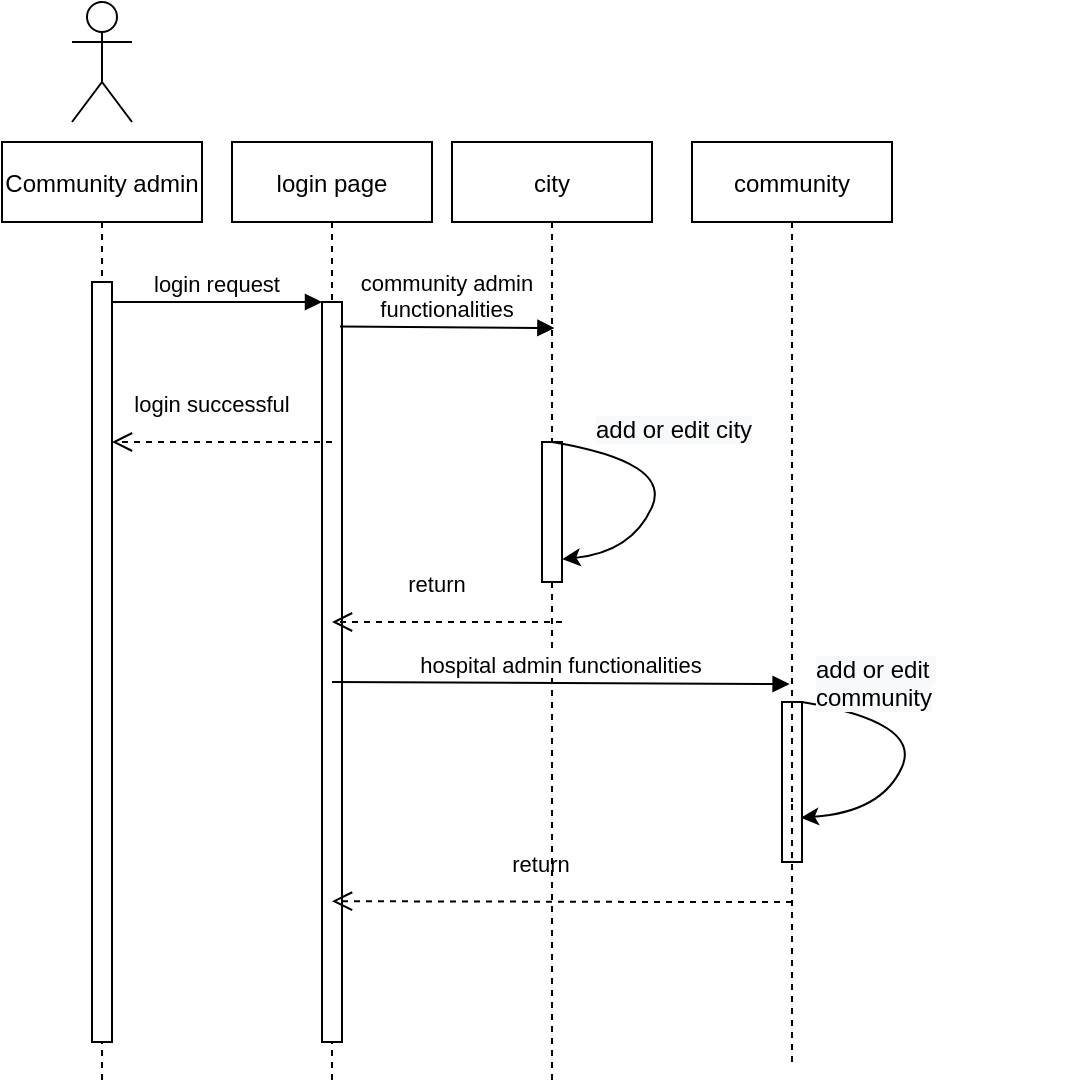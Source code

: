 <mxfile version="20.5.1" type="device"><diagram id="kgpKYQtTHZ0yAKxKKP6v" name="Page-1"><mxGraphModel dx="1038" dy="571" grid="1" gridSize="10" guides="1" tooltips="1" connect="1" arrows="1" fold="1" page="1" pageScale="1" pageWidth="850" pageHeight="1100" math="0" shadow="0"><root><mxCell id="0"/><mxCell id="1" parent="0"/><mxCell id="3nuBFxr9cyL0pnOWT2aG-1" value="Community admin" style="shape=umlLifeline;perimeter=lifelinePerimeter;container=1;collapsible=0;recursiveResize=0;rounded=0;shadow=0;strokeWidth=1;" parent="1" vertex="1"><mxGeometry x="45" y="110" width="100" height="470" as="geometry"/></mxCell><mxCell id="3nuBFxr9cyL0pnOWT2aG-2" value="" style="points=[];perimeter=orthogonalPerimeter;rounded=0;shadow=0;strokeWidth=1;" parent="3nuBFxr9cyL0pnOWT2aG-1" vertex="1"><mxGeometry x="45" y="70" width="10" height="380" as="geometry"/></mxCell><mxCell id="3nuBFxr9cyL0pnOWT2aG-5" value="login page" style="shape=umlLifeline;perimeter=lifelinePerimeter;container=1;collapsible=0;recursiveResize=0;rounded=0;shadow=0;strokeWidth=1;" parent="1" vertex="1"><mxGeometry x="160" y="110" width="100" height="470" as="geometry"/></mxCell><mxCell id="3nuBFxr9cyL0pnOWT2aG-6" value="" style="points=[];perimeter=orthogonalPerimeter;rounded=0;shadow=0;strokeWidth=1;" parent="3nuBFxr9cyL0pnOWT2aG-5" vertex="1"><mxGeometry x="45" y="80" width="10" height="370" as="geometry"/></mxCell><mxCell id="XoUzdg9sXMzZt32Y8cUU-35" value="return" style="verticalAlign=bottom;endArrow=open;dashed=1;endSize=8;shadow=0;strokeWidth=1;entryX=0.5;entryY=0.417;entryDx=0;entryDy=0;entryPerimeter=0;" edge="1" parent="3nuBFxr9cyL0pnOWT2aG-5"><mxGeometry x="0.091" y="-10" relative="1" as="geometry"><mxPoint x="50" y="379.59" as="targetPoint"/><mxPoint x="280" y="380" as="sourcePoint"/><Array as="points"><mxPoint x="220" y="380"/></Array><mxPoint as="offset"/></mxGeometry></mxCell><mxCell id="3nuBFxr9cyL0pnOWT2aG-7" value="login successful" style="verticalAlign=bottom;endArrow=open;dashed=1;endSize=8;shadow=0;strokeWidth=1;" parent="1" target="3nuBFxr9cyL0pnOWT2aG-2" edge="1"><mxGeometry x="0.091" y="-10" relative="1" as="geometry"><mxPoint x="100" y="230" as="targetPoint"/><mxPoint x="210" y="260" as="sourcePoint"/><Array as="points"><mxPoint x="150" y="260"/></Array><mxPoint as="offset"/></mxGeometry></mxCell><mxCell id="3nuBFxr9cyL0pnOWT2aG-8" value="login request" style="verticalAlign=bottom;endArrow=block;entryX=0;entryY=0;shadow=0;strokeWidth=1;" parent="1" source="3nuBFxr9cyL0pnOWT2aG-2" target="3nuBFxr9cyL0pnOWT2aG-6" edge="1"><mxGeometry relative="1" as="geometry"><mxPoint x="200" y="190" as="sourcePoint"/></mxGeometry></mxCell><mxCell id="XoUzdg9sXMzZt32Y8cUU-1" value="" style="shape=umlActor;verticalLabelPosition=bottom;verticalAlign=top;html=1;outlineConnect=0;" vertex="1" parent="1"><mxGeometry x="80" y="40" width="30" height="60" as="geometry"/></mxCell><mxCell id="XoUzdg9sXMzZt32Y8cUU-3" value="city" style="shape=umlLifeline;perimeter=lifelinePerimeter;container=1;collapsible=0;recursiveResize=0;rounded=0;shadow=0;strokeWidth=1;" vertex="1" parent="1"><mxGeometry x="270" y="110" width="100" height="470" as="geometry"/></mxCell><mxCell id="XoUzdg9sXMzZt32Y8cUU-4" value="" style="points=[];perimeter=orthogonalPerimeter;rounded=0;shadow=0;strokeWidth=1;" vertex="1" parent="XoUzdg9sXMzZt32Y8cUU-3"><mxGeometry x="45" y="150" width="10" height="70" as="geometry"/></mxCell><mxCell id="XoUzdg9sXMzZt32Y8cUU-6" value="" style="points=[];perimeter=orthogonalPerimeter;rounded=0;shadow=0;strokeWidth=1;" vertex="1" parent="XoUzdg9sXMzZt32Y8cUU-3"><mxGeometry x="165" y="280" width="10" height="80" as="geometry"/></mxCell><mxCell id="XoUzdg9sXMzZt32Y8cUU-34" value="return" style="verticalAlign=bottom;endArrow=open;dashed=1;endSize=8;shadow=0;strokeWidth=1;" edge="1" parent="XoUzdg9sXMzZt32Y8cUU-3"><mxGeometry x="0.091" y="-10" relative="1" as="geometry"><mxPoint x="-60" y="240" as="targetPoint"/><mxPoint x="55" y="240" as="sourcePoint"/><Array as="points"><mxPoint x="-5" y="240"/></Array><mxPoint as="offset"/></mxGeometry></mxCell><mxCell id="XoUzdg9sXMzZt32Y8cUU-42" value="" style="curved=1;endArrow=classic;html=1;rounded=0;entryX=0.94;entryY=0.723;entryDx=0;entryDy=0;entryPerimeter=0;" edge="1" parent="XoUzdg9sXMzZt32Y8cUU-3" target="XoUzdg9sXMzZt32Y8cUU-6"><mxGeometry width="50" height="50" relative="1" as="geometry"><mxPoint x="175" y="280" as="sourcePoint"/><mxPoint x="180.2" y="338.59" as="targetPoint"/><Array as="points"><mxPoint x="235" y="290"/><mxPoint x="215" y="335"/></Array></mxGeometry></mxCell><mxCell id="XoUzdg9sXMzZt32Y8cUU-8" value="&lt;span style=&quot;color: rgb(0, 0, 0); font-family: Helvetica; font-size: 12px; font-style: normal; font-variant-ligatures: normal; font-variant-caps: normal; font-weight: 400; letter-spacing: normal; orphans: 2; text-align: center; text-indent: 0px; text-transform: none; widows: 2; word-spacing: 0px; -webkit-text-stroke-width: 0px; background-color: rgb(248, 249, 250); text-decoration-thickness: initial; text-decoration-style: initial; text-decoration-color: initial; float: none; display: inline !important;&quot;&gt;add or edit&amp;nbsp;&lt;br&gt;community&lt;br&gt;&lt;/span&gt;" style="text;whiteSpace=wrap;html=1;" vertex="1" parent="1"><mxGeometry x="450" y="360" width="130" height="40" as="geometry"/></mxCell><mxCell id="XoUzdg9sXMzZt32Y8cUU-13" value="&lt;span style=&quot;color: rgb(0, 0, 0); font-family: Helvetica; font-size: 12px; font-style: normal; font-variant-ligatures: normal; font-variant-caps: normal; font-weight: 400; letter-spacing: normal; orphans: 2; text-align: center; text-indent: 0px; text-transform: none; widows: 2; word-spacing: 0px; -webkit-text-stroke-width: 0px; background-color: rgb(248, 249, 250); text-decoration-thickness: initial; text-decoration-style: initial; text-decoration-color: initial; float: none; display: inline !important;&quot;&gt;add or edit city&lt;/span&gt;" style="text;whiteSpace=wrap;html=1;" vertex="1" parent="1"><mxGeometry x="340" y="240" width="110" height="40" as="geometry"/></mxCell><mxCell id="XoUzdg9sXMzZt32Y8cUU-14" value="community" style="shape=umlLifeline;perimeter=lifelinePerimeter;container=1;collapsible=0;recursiveResize=0;rounded=0;shadow=0;strokeWidth=1;" vertex="1" parent="1"><mxGeometry x="390" y="110" width="100" height="330" as="geometry"/></mxCell><mxCell id="XoUzdg9sXMzZt32Y8cUU-24" value="" style="endArrow=none;dashed=1;html=1;rounded=0;" edge="1" parent="1"><mxGeometry width="50" height="50" relative="1" as="geometry"><mxPoint x="440" y="570" as="sourcePoint"/><mxPoint x="440" y="440" as="targetPoint"/></mxGeometry></mxCell><mxCell id="XoUzdg9sXMzZt32Y8cUU-37" value="" style="curved=1;endArrow=classic;html=1;rounded=0;entryX=1.02;entryY=0.837;entryDx=0;entryDy=0;entryPerimeter=0;" edge="1" parent="1" target="XoUzdg9sXMzZt32Y8cUU-4"><mxGeometry width="50" height="50" relative="1" as="geometry"><mxPoint x="320" y="260" as="sourcePoint"/><mxPoint x="320" y="320" as="targetPoint"/><Array as="points"><mxPoint x="380" y="270"/><mxPoint x="360" y="315"/></Array></mxGeometry></mxCell><mxCell id="XoUzdg9sXMzZt32Y8cUU-54" value="community admin&#10;functionalities" style="verticalAlign=bottom;endArrow=block;shadow=0;strokeWidth=1;exitX=0.9;exitY=0.033;exitDx=0;exitDy=0;exitPerimeter=0;entryX=0.512;entryY=0.198;entryDx=0;entryDy=0;entryPerimeter=0;" edge="1" parent="1" source="3nuBFxr9cyL0pnOWT2aG-6" target="XoUzdg9sXMzZt32Y8cUU-3"><mxGeometry relative="1" as="geometry"><mxPoint x="220" y="220" as="sourcePoint"/><mxPoint x="320" y="233" as="targetPoint"/></mxGeometry></mxCell><mxCell id="XoUzdg9sXMzZt32Y8cUU-36" value="hospital admin functionalities" style="verticalAlign=bottom;endArrow=block;entryX=0.488;entryY=0.488;shadow=0;strokeWidth=1;entryDx=0;entryDy=0;entryPerimeter=0;" edge="1" parent="1"><mxGeometry relative="1" as="geometry"><mxPoint x="210" y="380" as="sourcePoint"/><mxPoint x="438.8" y="381.04" as="targetPoint"/></mxGeometry></mxCell></root></mxGraphModel></diagram></mxfile>